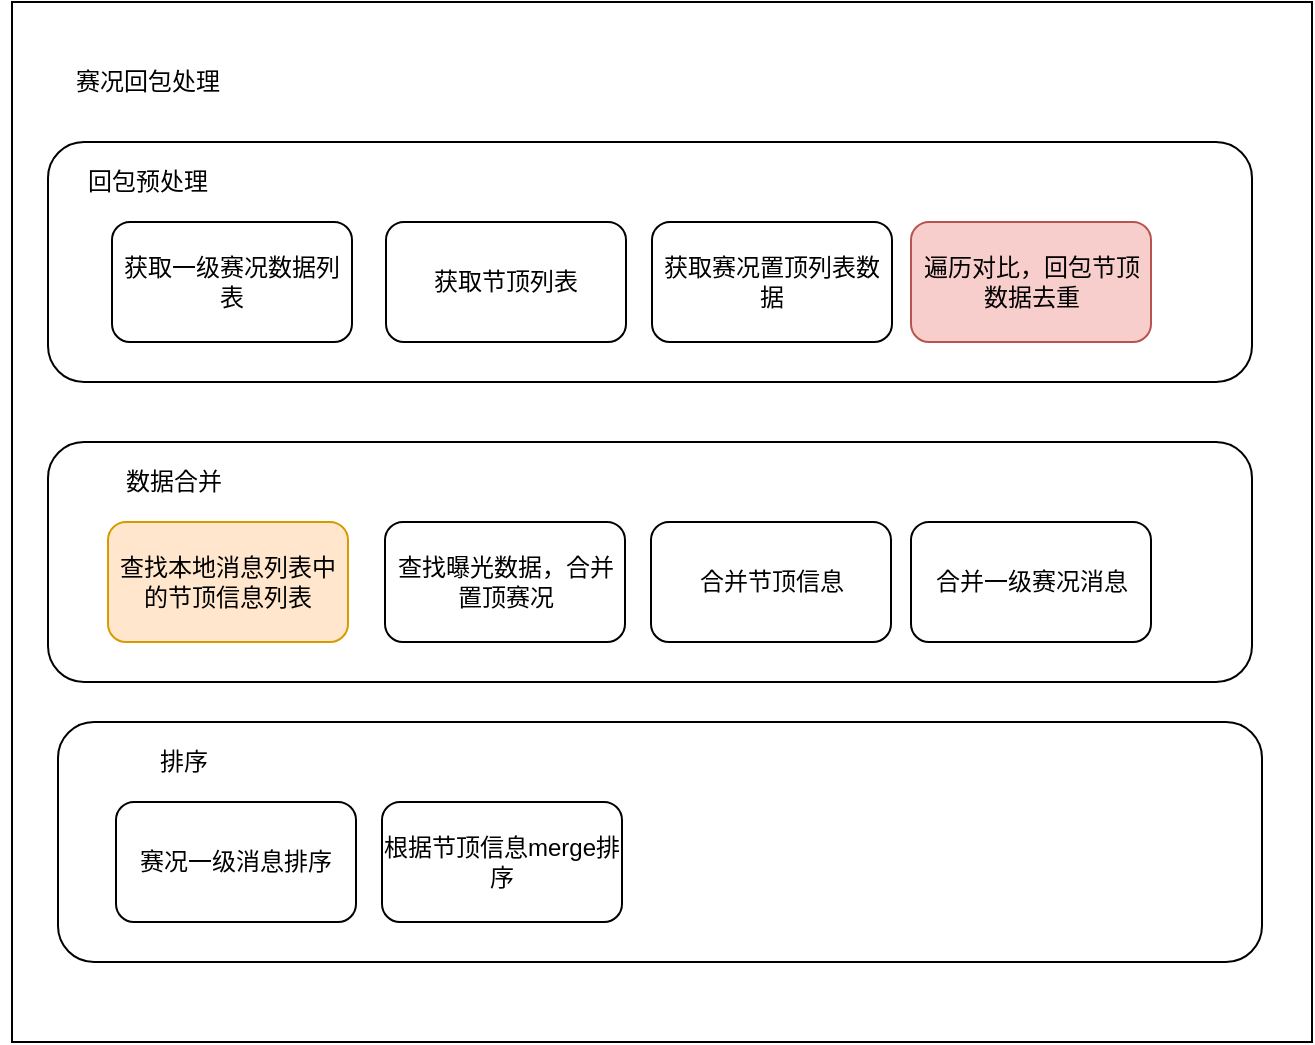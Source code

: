<mxfile version="14.9.8" type="github">
  <diagram id="rZBvVixIBVX9mQDeIi11" name="Page-1">
    <mxGraphModel dx="1426" dy="676" grid="1" gridSize="10" guides="1" tooltips="1" connect="1" arrows="1" fold="1" page="1" pageScale="1" pageWidth="827" pageHeight="1169" math="0" shadow="0">
      <root>
        <mxCell id="0" />
        <mxCell id="1" parent="0" />
        <mxCell id="7DXl7cOFKb6t4b405SfH-2" value="" style="rounded=0;whiteSpace=wrap;html=1;" parent="1" vertex="1">
          <mxGeometry x="300" y="230" width="650" height="520" as="geometry" />
        </mxCell>
        <mxCell id="7DXl7cOFKb6t4b405SfH-3" value="赛况回包处理" style="text;html=1;strokeColor=none;fillColor=none;align=center;verticalAlign=middle;whiteSpace=wrap;rounded=0;" parent="1" vertex="1">
          <mxGeometry x="294" y="230" width="148" height="80" as="geometry" />
        </mxCell>
        <mxCell id="7DXl7cOFKb6t4b405SfH-4" value="" style="rounded=1;whiteSpace=wrap;html=1;" parent="1" vertex="1">
          <mxGeometry x="318" y="300" width="602" height="120" as="geometry" />
        </mxCell>
        <mxCell id="7DXl7cOFKb6t4b405SfH-5" value="回包预处理" style="text;html=1;strokeColor=none;fillColor=none;align=center;verticalAlign=middle;whiteSpace=wrap;rounded=0;" parent="1" vertex="1">
          <mxGeometry x="332" y="310" width="72" height="20" as="geometry" />
        </mxCell>
        <mxCell id="7DXl7cOFKb6t4b405SfH-6" value="获取一级赛况数据列表" style="rounded=1;whiteSpace=wrap;html=1;" parent="1" vertex="1">
          <mxGeometry x="350" y="340" width="120" height="60" as="geometry" />
        </mxCell>
        <mxCell id="7DXl7cOFKb6t4b405SfH-8" value="获取节顶列表" style="rounded=1;whiteSpace=wrap;html=1;" parent="1" vertex="1">
          <mxGeometry x="487" y="340" width="120" height="60" as="geometry" />
        </mxCell>
        <mxCell id="7DXl7cOFKb6t4b405SfH-9" value="获取赛况置顶列表数据" style="rounded=1;whiteSpace=wrap;html=1;" parent="1" vertex="1">
          <mxGeometry x="620" y="340" width="120" height="60" as="geometry" />
        </mxCell>
        <mxCell id="YsgePVBSbrA1ZEnd1T59-6" value="" style="rounded=1;whiteSpace=wrap;html=1;" vertex="1" parent="1">
          <mxGeometry x="318" y="450" width="602" height="120" as="geometry" />
        </mxCell>
        <mxCell id="YsgePVBSbrA1ZEnd1T59-7" value="数据合并" style="text;html=1;strokeColor=none;fillColor=none;align=center;verticalAlign=middle;whiteSpace=wrap;rounded=0;" vertex="1" parent="1">
          <mxGeometry x="332" y="460" width="98" height="20" as="geometry" />
        </mxCell>
        <mxCell id="YsgePVBSbrA1ZEnd1T59-8" value="合并节顶信息" style="rounded=1;whiteSpace=wrap;html=1;" vertex="1" parent="1">
          <mxGeometry x="619.5" y="490" width="120" height="60" as="geometry" />
        </mxCell>
        <mxCell id="YsgePVBSbrA1ZEnd1T59-9" value="合并一级赛况消息" style="rounded=1;whiteSpace=wrap;html=1;" vertex="1" parent="1">
          <mxGeometry x="749.5" y="490" width="120" height="60" as="geometry" />
        </mxCell>
        <mxCell id="YsgePVBSbrA1ZEnd1T59-10" value="" style="rounded=1;whiteSpace=wrap;html=1;" vertex="1" parent="1">
          <mxGeometry x="323" y="590" width="602" height="120" as="geometry" />
        </mxCell>
        <mxCell id="YsgePVBSbrA1ZEnd1T59-11" value="排序" style="text;html=1;strokeColor=none;fillColor=none;align=center;verticalAlign=middle;whiteSpace=wrap;rounded=0;" vertex="1" parent="1">
          <mxGeometry x="337" y="600" width="98" height="20" as="geometry" />
        </mxCell>
        <mxCell id="YsgePVBSbrA1ZEnd1T59-12" value="赛况一级消息排序" style="rounded=1;whiteSpace=wrap;html=1;" vertex="1" parent="1">
          <mxGeometry x="352" y="630" width="120" height="60" as="geometry" />
        </mxCell>
        <mxCell id="YsgePVBSbrA1ZEnd1T59-13" value="根据节顶信息merge排序" style="rounded=1;whiteSpace=wrap;html=1;" vertex="1" parent="1">
          <mxGeometry x="485" y="630" width="120" height="60" as="geometry" />
        </mxCell>
        <mxCell id="YsgePVBSbrA1ZEnd1T59-14" value="查找曝光数据，合并置顶赛况" style="rounded=1;whiteSpace=wrap;html=1;" vertex="1" parent="1">
          <mxGeometry x="486.5" y="490" width="120" height="60" as="geometry" />
        </mxCell>
        <mxCell id="YsgePVBSbrA1ZEnd1T59-15" value="查找本地消息列表中的节顶信息列表" style="rounded=1;whiteSpace=wrap;html=1;fillColor=#ffe6cc;strokeColor=#d79b00;" vertex="1" parent="1">
          <mxGeometry x="348" y="490" width="120" height="60" as="geometry" />
        </mxCell>
        <mxCell id="YsgePVBSbrA1ZEnd1T59-16" value="遍历对比，回包节顶数据去重" style="rounded=1;whiteSpace=wrap;html=1;fillColor=#f8cecc;strokeColor=#b85450;" vertex="1" parent="1">
          <mxGeometry x="749.5" y="340" width="120" height="60" as="geometry" />
        </mxCell>
      </root>
    </mxGraphModel>
  </diagram>
</mxfile>
